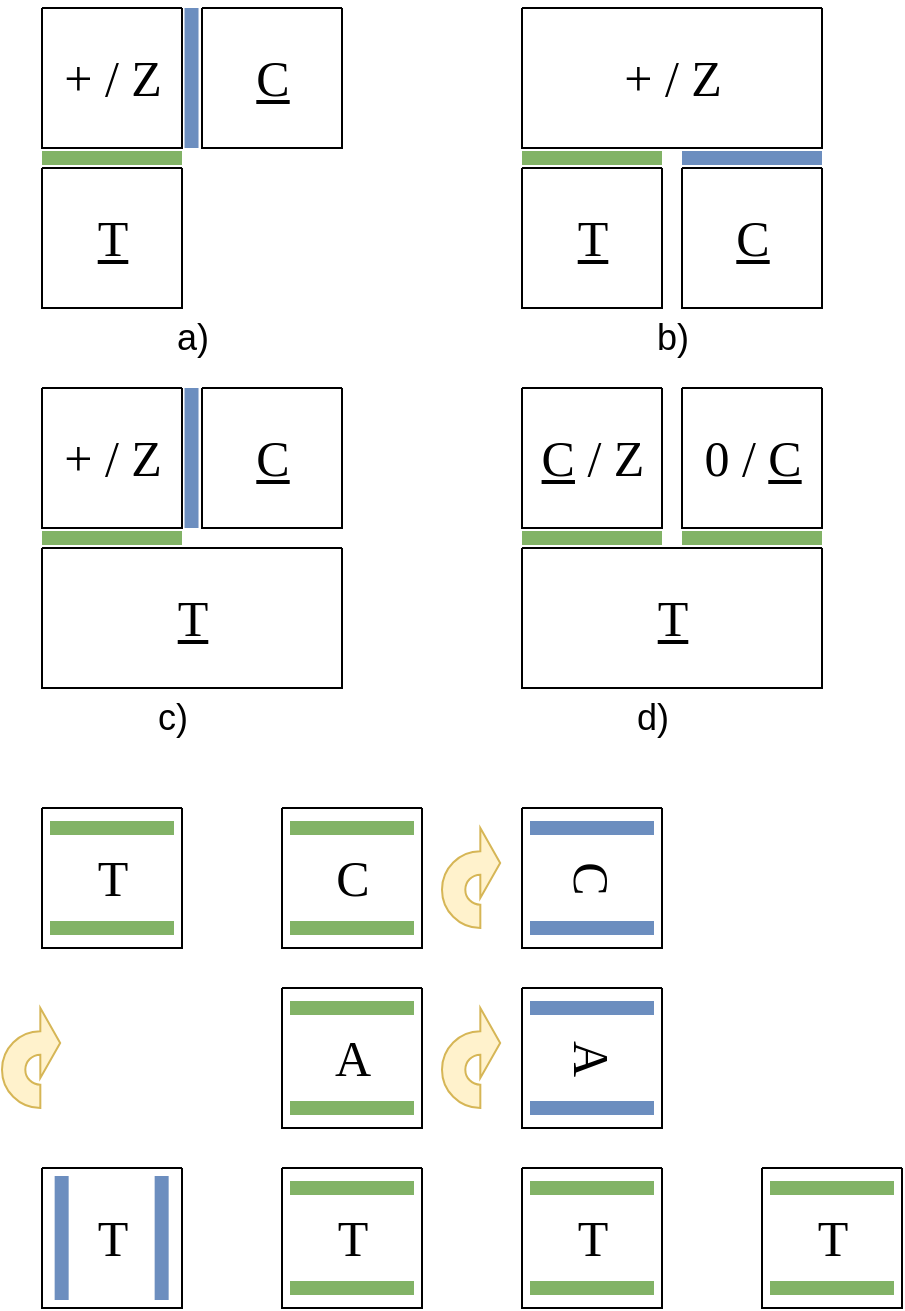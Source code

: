 <mxfile version="26.2.14">
  <diagram name="Page-1" id="nvPgF2uKXpndHgitnm1l">
    <mxGraphModel dx="689" dy="369" grid="1" gridSize="10" guides="1" tooltips="1" connect="1" arrows="1" fold="1" page="1" pageScale="1" pageWidth="827" pageHeight="1169" math="0" shadow="0">
      <root>
        <mxCell id="0" />
        <mxCell id="1" parent="0" />
        <mxCell id="quCFVB519tc5CZQaFRDl-1" value="" style="swimlane;startSize=0;" parent="1" vertex="1">
          <mxGeometry x="80" y="80" width="70" height="70" as="geometry" />
        </mxCell>
        <mxCell id="quCFVB519tc5CZQaFRDl-27" value="&lt;font&gt;+ / Z&lt;/font&gt;" style="text;html=1;align=center;verticalAlign=middle;resizable=0;points=[];autosize=1;strokeColor=none;fillColor=none;fontSize=25;fontFamily=Garamond;" parent="quCFVB519tc5CZQaFRDl-1" vertex="1">
          <mxGeometry y="15" width="70" height="40" as="geometry" />
        </mxCell>
        <mxCell id="quCFVB519tc5CZQaFRDl-5" value="" style="swimlane;startSize=0;" parent="1" vertex="1">
          <mxGeometry x="160" y="80" width="70" height="70" as="geometry" />
        </mxCell>
        <mxCell id="quCFVB519tc5CZQaFRDl-28" value="&lt;u&gt;&lt;font&gt;C&lt;/font&gt;&lt;/u&gt;" style="text;html=1;align=center;verticalAlign=middle;resizable=0;points=[];autosize=1;strokeColor=none;fillColor=none;fontSize=25;fontFamily=Garamond;" parent="quCFVB519tc5CZQaFRDl-5" vertex="1">
          <mxGeometry x="15" y="15" width="40" height="40" as="geometry" />
        </mxCell>
        <mxCell id="quCFVB519tc5CZQaFRDl-6" value="" style="swimlane;startSize=0;" parent="1" vertex="1">
          <mxGeometry x="80" y="160" width="70" height="70" as="geometry">
            <mxRectangle x="80" y="160" width="50" height="40" as="alternateBounds" />
          </mxGeometry>
        </mxCell>
        <mxCell id="quCFVB519tc5CZQaFRDl-29" value="&lt;u&gt;&lt;font&gt;T&lt;/font&gt;&lt;/u&gt;" style="text;html=1;align=center;verticalAlign=middle;resizable=0;points=[];autosize=1;strokeColor=none;fillColor=none;fontSize=25;fontFamily=Garamond;" parent="quCFVB519tc5CZQaFRDl-6" vertex="1">
          <mxGeometry x="15" y="15" width="40" height="40" as="geometry" />
        </mxCell>
        <mxCell id="quCFVB519tc5CZQaFRDl-7" value="" style="swimlane;startSize=0;" parent="1" vertex="1">
          <mxGeometry x="320" y="80" width="150" height="70" as="geometry" />
        </mxCell>
        <mxCell id="quCFVB519tc5CZQaFRDl-30" value="&lt;font&gt;+ / Z&lt;/font&gt;" style="text;html=1;align=center;verticalAlign=middle;resizable=0;points=[];autosize=1;strokeColor=none;fillColor=none;fontSize=25;fontFamily=Garamond;" parent="quCFVB519tc5CZQaFRDl-7" vertex="1">
          <mxGeometry x="40" y="15" width="70" height="40" as="geometry" />
        </mxCell>
        <mxCell id="quCFVB519tc5CZQaFRDl-8" value="" style="swimlane;startSize=0;" parent="1" vertex="1">
          <mxGeometry x="320" y="160" width="70" height="70" as="geometry" />
        </mxCell>
        <mxCell id="quCFVB519tc5CZQaFRDl-32" value="&lt;u&gt;&lt;font&gt;T&lt;/font&gt;&lt;/u&gt;" style="text;html=1;align=center;verticalAlign=middle;resizable=0;points=[];autosize=1;strokeColor=none;fillColor=none;fontSize=25;fontFamily=Garamond;" parent="quCFVB519tc5CZQaFRDl-8" vertex="1">
          <mxGeometry x="15" y="15" width="40" height="40" as="geometry" />
        </mxCell>
        <mxCell id="quCFVB519tc5CZQaFRDl-9" value="" style="swimlane;startSize=0;" parent="1" vertex="1">
          <mxGeometry x="400" y="160" width="70" height="70" as="geometry" />
        </mxCell>
        <mxCell id="quCFVB519tc5CZQaFRDl-31" value="&lt;u&gt;&lt;font&gt;C&lt;/font&gt;&lt;/u&gt;" style="text;html=1;align=center;verticalAlign=middle;resizable=0;points=[];autosize=1;strokeColor=none;fillColor=none;fontSize=25;fontFamily=Garamond;" parent="quCFVB519tc5CZQaFRDl-9" vertex="1">
          <mxGeometry x="15" y="15" width="40" height="40" as="geometry" />
        </mxCell>
        <mxCell id="quCFVB519tc5CZQaFRDl-12" value="" style="swimlane;startSize=0;" parent="1" vertex="1">
          <mxGeometry x="80" y="350" width="150" height="70" as="geometry" />
        </mxCell>
        <mxCell id="quCFVB519tc5CZQaFRDl-35" value="&lt;u&gt;&lt;font&gt;T&lt;/font&gt;&lt;/u&gt;" style="text;html=1;align=center;verticalAlign=middle;resizable=0;points=[];autosize=1;strokeColor=none;fillColor=none;fontSize=25;fontFamily=Garamond;" parent="quCFVB519tc5CZQaFRDl-12" vertex="1">
          <mxGeometry x="55" y="15" width="40" height="40" as="geometry" />
        </mxCell>
        <mxCell id="quCFVB519tc5CZQaFRDl-13" value="" style="swimlane;startSize=0;" parent="1" vertex="1">
          <mxGeometry x="80" y="270" width="70" height="70" as="geometry" />
        </mxCell>
        <mxCell id="quCFVB519tc5CZQaFRDl-33" value="&lt;font&gt;+ / Z&lt;/font&gt;" style="text;html=1;align=center;verticalAlign=middle;resizable=0;points=[];autosize=1;strokeColor=none;fillColor=none;fontSize=25;fontFamily=Garamond;" parent="quCFVB519tc5CZQaFRDl-13" vertex="1">
          <mxGeometry y="15" width="70" height="40" as="geometry" />
        </mxCell>
        <mxCell id="quCFVB519tc5CZQaFRDl-14" value="" style="swimlane;startSize=0;" parent="1" vertex="1">
          <mxGeometry x="160" y="270" width="70" height="70" as="geometry" />
        </mxCell>
        <mxCell id="quCFVB519tc5CZQaFRDl-34" value="&lt;u&gt;&lt;font&gt;C&lt;/font&gt;&lt;/u&gt;" style="text;html=1;align=center;verticalAlign=middle;resizable=0;points=[];autosize=1;strokeColor=none;fillColor=none;fontSize=25;fontFamily=Garamond;" parent="quCFVB519tc5CZQaFRDl-14" vertex="1">
          <mxGeometry x="15" y="15" width="40" height="40" as="geometry" />
        </mxCell>
        <mxCell id="quCFVB519tc5CZQaFRDl-15" value="" style="swimlane;startSize=0;" parent="1" vertex="1">
          <mxGeometry x="320" y="350" width="150" height="70" as="geometry" />
        </mxCell>
        <mxCell id="quCFVB519tc5CZQaFRDl-39" value="&lt;u&gt;&lt;font&gt;T&lt;/font&gt;&lt;/u&gt;" style="text;html=1;align=center;verticalAlign=middle;resizable=0;points=[];autosize=1;strokeColor=none;fillColor=none;fontSize=25;fontFamily=Garamond;" parent="quCFVB519tc5CZQaFRDl-15" vertex="1">
          <mxGeometry x="55" y="15" width="40" height="40" as="geometry" />
        </mxCell>
        <mxCell id="quCFVB519tc5CZQaFRDl-16" value="" style="swimlane;startSize=0;" parent="1" vertex="1">
          <mxGeometry x="320" y="270" width="70" height="70" as="geometry" />
        </mxCell>
        <mxCell id="quCFVB519tc5CZQaFRDl-36" value="&lt;u&gt;C&lt;/u&gt; / Z" style="text;html=1;align=center;verticalAlign=middle;resizable=0;points=[];autosize=1;strokeColor=none;fillColor=none;fontSize=25;fontFamily=Garamond;" parent="quCFVB519tc5CZQaFRDl-16" vertex="1">
          <mxGeometry y="15" width="70" height="40" as="geometry" />
        </mxCell>
        <mxCell id="quCFVB519tc5CZQaFRDl-17" value="" style="swimlane;startSize=0;" parent="1" vertex="1">
          <mxGeometry x="400" y="270" width="70" height="70" as="geometry" />
        </mxCell>
        <mxCell id="quCFVB519tc5CZQaFRDl-37" value="0 / &lt;u&gt;C&lt;/u&gt;" style="text;html=1;align=center;verticalAlign=middle;resizable=0;points=[];autosize=1;strokeColor=none;fillColor=none;fontSize=25;fontFamily=Garamond;" parent="quCFVB519tc5CZQaFRDl-17" vertex="1">
          <mxGeometry y="15" width="70" height="40" as="geometry" />
        </mxCell>
        <mxCell id="quCFVB519tc5CZQaFRDl-19" value="" style="endArrow=none;html=1;rounded=0;strokeWidth=7;fillColor=#d5e8d4;strokeColor=#82b366;" parent="1" edge="1">
          <mxGeometry width="50" height="50" relative="1" as="geometry">
            <mxPoint x="80" y="155" as="sourcePoint" />
            <mxPoint x="150" y="155" as="targetPoint" />
          </mxGeometry>
        </mxCell>
        <mxCell id="quCFVB519tc5CZQaFRDl-20" value="" style="endArrow=none;html=1;rounded=0;strokeWidth=7;fillColor=#dae8fc;strokeColor=#6c8ebf;" parent="1" edge="1">
          <mxGeometry width="50" height="50" relative="1" as="geometry">
            <mxPoint x="154.76" y="80" as="sourcePoint" />
            <mxPoint x="154.76" y="150" as="targetPoint" />
          </mxGeometry>
        </mxCell>
        <mxCell id="quCFVB519tc5CZQaFRDl-21" value="" style="endArrow=none;html=1;rounded=0;strokeWidth=7;fillColor=#d5e8d4;strokeColor=#82b366;" parent="1" edge="1">
          <mxGeometry width="50" height="50" relative="1" as="geometry">
            <mxPoint x="320" y="155" as="sourcePoint" />
            <mxPoint x="390" y="155" as="targetPoint" />
          </mxGeometry>
        </mxCell>
        <mxCell id="quCFVB519tc5CZQaFRDl-22" value="" style="endArrow=none;html=1;rounded=0;strokeWidth=7;fillColor=#dae8fc;strokeColor=#6c8ebf;" parent="1" edge="1">
          <mxGeometry width="50" height="50" relative="1" as="geometry">
            <mxPoint x="400" y="155" as="sourcePoint" />
            <mxPoint x="470" y="155" as="targetPoint" />
          </mxGeometry>
        </mxCell>
        <mxCell id="quCFVB519tc5CZQaFRDl-23" value="" style="endArrow=none;html=1;rounded=0;strokeWidth=7;fillColor=#d5e8d4;strokeColor=#82b366;" parent="1" edge="1">
          <mxGeometry width="50" height="50" relative="1" as="geometry">
            <mxPoint x="80" y="345" as="sourcePoint" />
            <mxPoint x="150" y="345" as="targetPoint" />
          </mxGeometry>
        </mxCell>
        <mxCell id="quCFVB519tc5CZQaFRDl-24" value="" style="endArrow=none;html=1;rounded=0;strokeWidth=7;fillColor=#dae8fc;strokeColor=#6c8ebf;" parent="1" edge="1">
          <mxGeometry width="50" height="50" relative="1" as="geometry">
            <mxPoint x="154.76" y="270" as="sourcePoint" />
            <mxPoint x="154.76" y="340" as="targetPoint" />
          </mxGeometry>
        </mxCell>
        <mxCell id="quCFVB519tc5CZQaFRDl-25" value="" style="endArrow=none;html=1;rounded=0;strokeWidth=7;fillColor=#d5e8d4;strokeColor=#82b366;" parent="1" edge="1">
          <mxGeometry width="50" height="50" relative="1" as="geometry">
            <mxPoint x="320" y="345" as="sourcePoint" />
            <mxPoint x="390" y="345" as="targetPoint" />
          </mxGeometry>
        </mxCell>
        <mxCell id="quCFVB519tc5CZQaFRDl-26" value="" style="endArrow=none;html=1;rounded=0;strokeWidth=7;fillColor=#d5e8d4;strokeColor=#82b366;" parent="1" edge="1">
          <mxGeometry width="50" height="50" relative="1" as="geometry">
            <mxPoint x="400" y="345" as="sourcePoint" />
            <mxPoint x="470" y="345" as="targetPoint" />
          </mxGeometry>
        </mxCell>
        <mxCell id="quCFVB519tc5CZQaFRDl-40" value="a)" style="text;html=1;align=center;verticalAlign=middle;resizable=0;points=[];autosize=1;strokeColor=none;fillColor=none;fontSize=18;" parent="1" vertex="1">
          <mxGeometry x="135" y="225" width="40" height="40" as="geometry" />
        </mxCell>
        <mxCell id="quCFVB519tc5CZQaFRDl-41" value="b)" style="text;html=1;align=center;verticalAlign=middle;resizable=0;points=[];autosize=1;strokeColor=none;fillColor=none;fontSize=18;" parent="1" vertex="1">
          <mxGeometry x="375" y="225" width="40" height="40" as="geometry" />
        </mxCell>
        <mxCell id="quCFVB519tc5CZQaFRDl-42" value="c)" style="text;html=1;align=center;verticalAlign=middle;resizable=0;points=[];autosize=1;strokeColor=none;fillColor=none;fontSize=18;" parent="1" vertex="1">
          <mxGeometry x="125" y="415" width="40" height="40" as="geometry" />
        </mxCell>
        <mxCell id="quCFVB519tc5CZQaFRDl-43" value="d)" style="text;html=1;align=center;verticalAlign=middle;resizable=0;points=[];autosize=1;strokeColor=none;fillColor=none;fontSize=18;" parent="1" vertex="1">
          <mxGeometry x="365" y="415" width="40" height="40" as="geometry" />
        </mxCell>
        <mxCell id="Zl_guKD1lhq5TGo22soF-3" value="" style="swimlane;startSize=0;" vertex="1" parent="1">
          <mxGeometry x="80" y="480" width="70" height="70" as="geometry" />
        </mxCell>
        <mxCell id="Zl_guKD1lhq5TGo22soF-4" value="T" style="text;html=1;align=center;verticalAlign=middle;resizable=0;points=[];autosize=1;strokeColor=none;fillColor=none;fontSize=25;fontFamily=Garamond;" vertex="1" parent="Zl_guKD1lhq5TGo22soF-3">
          <mxGeometry x="15" y="15" width="40" height="40" as="geometry" />
        </mxCell>
        <mxCell id="Zl_guKD1lhq5TGo22soF-5" value="" style="endArrow=none;html=1;rounded=0;strokeWidth=7;fillColor=#d5e8d4;strokeColor=#82b366;" edge="1" parent="Zl_guKD1lhq5TGo22soF-3">
          <mxGeometry width="50" height="50" relative="1" as="geometry">
            <mxPoint x="4" y="10" as="sourcePoint" />
            <mxPoint x="66" y="10" as="targetPoint" />
          </mxGeometry>
        </mxCell>
        <mxCell id="Zl_guKD1lhq5TGo22soF-6" value="" style="endArrow=none;html=1;rounded=0;strokeWidth=7;fillColor=#d5e8d4;strokeColor=#82b366;" edge="1" parent="Zl_guKD1lhq5TGo22soF-3">
          <mxGeometry width="50" height="50" relative="1" as="geometry">
            <mxPoint x="4" y="60" as="sourcePoint" />
            <mxPoint x="66" y="60" as="targetPoint" />
          </mxGeometry>
        </mxCell>
        <mxCell id="Zl_guKD1lhq5TGo22soF-18" value="" style="swimlane;startSize=0;" vertex="1" parent="1">
          <mxGeometry x="80" y="660" width="70" height="70" as="geometry" />
        </mxCell>
        <mxCell id="Zl_guKD1lhq5TGo22soF-10" value="" style="endArrow=none;html=1;rounded=0;strokeWidth=7;fillColor=#dae8fc;strokeColor=#6c8ebf;" edge="1" parent="Zl_guKD1lhq5TGo22soF-18">
          <mxGeometry width="50" height="50" relative="1" as="geometry">
            <mxPoint x="9.83" y="4" as="sourcePoint" />
            <mxPoint x="9.83" y="66" as="targetPoint" />
          </mxGeometry>
        </mxCell>
        <mxCell id="Zl_guKD1lhq5TGo22soF-9" value="" style="endArrow=none;html=1;rounded=0;strokeWidth=7;fillColor=#dae8fc;strokeColor=#6c8ebf;" edge="1" parent="Zl_guKD1lhq5TGo22soF-18">
          <mxGeometry width="50" height="50" relative="1" as="geometry">
            <mxPoint x="59.83" y="4" as="sourcePoint" />
            <mxPoint x="59.83" y="66" as="targetPoint" />
          </mxGeometry>
        </mxCell>
        <mxCell id="Zl_guKD1lhq5TGo22soF-11" value="&lt;font&gt;T&lt;/font&gt;" style="text;html=1;align=center;verticalAlign=middle;resizable=0;points=[];autosize=1;strokeColor=none;fillColor=none;fontSize=25;fontFamily=Garamond;" vertex="1" parent="Zl_guKD1lhq5TGo22soF-18">
          <mxGeometry x="14.83" y="15" width="40" height="40" as="geometry" />
        </mxCell>
        <mxCell id="Zl_guKD1lhq5TGo22soF-24" value="" style="html=1;shadow=0;dashed=0;align=center;verticalAlign=middle;shape=mxgraph.arrows2.uTurnArrow;dy=5.83;arrowHead=35;dx2=9.92;fillColor=#fff2cc;strokeColor=#d6b656;movable=1;resizable=1;rotatable=1;deletable=1;editable=1;locked=0;connectable=1;" vertex="1" parent="1">
          <mxGeometry x="60" y="580" width="15" height="50" as="geometry" />
        </mxCell>
        <mxCell id="Zl_guKD1lhq5TGo22soF-27" value="" style="swimlane;startSize=0;" vertex="1" parent="1">
          <mxGeometry x="200" y="480" width="70" height="70" as="geometry" />
        </mxCell>
        <mxCell id="Zl_guKD1lhq5TGo22soF-28" value="&lt;font&gt;C&lt;/font&gt;" style="text;html=1;align=center;verticalAlign=middle;resizable=0;points=[];autosize=1;strokeColor=none;fillColor=none;fontSize=25;fontFamily=Garamond;" vertex="1" parent="Zl_guKD1lhq5TGo22soF-27">
          <mxGeometry x="15" y="15" width="40" height="40" as="geometry" />
        </mxCell>
        <mxCell id="Zl_guKD1lhq5TGo22soF-29" value="" style="endArrow=none;html=1;rounded=0;strokeWidth=7;fillColor=#d5e8d4;strokeColor=#82b366;" edge="1" parent="Zl_guKD1lhq5TGo22soF-27">
          <mxGeometry width="50" height="50" relative="1" as="geometry">
            <mxPoint x="4" y="10" as="sourcePoint" />
            <mxPoint x="66" y="10" as="targetPoint" />
          </mxGeometry>
        </mxCell>
        <mxCell id="Zl_guKD1lhq5TGo22soF-30" value="" style="endArrow=none;html=1;rounded=0;strokeWidth=7;fillColor=#d5e8d4;strokeColor=#82b366;" edge="1" parent="Zl_guKD1lhq5TGo22soF-27">
          <mxGeometry width="50" height="50" relative="1" as="geometry">
            <mxPoint x="4" y="60" as="sourcePoint" />
            <mxPoint x="66" y="60" as="targetPoint" />
          </mxGeometry>
        </mxCell>
        <mxCell id="Zl_guKD1lhq5TGo22soF-35" value="" style="swimlane;startSize=0;" vertex="1" parent="1">
          <mxGeometry x="200" y="660" width="70" height="70" as="geometry" />
        </mxCell>
        <mxCell id="Zl_guKD1lhq5TGo22soF-36" value="T" style="text;html=1;align=center;verticalAlign=middle;resizable=0;points=[];autosize=1;strokeColor=none;fillColor=none;fontSize=25;fontFamily=Garamond;" vertex="1" parent="Zl_guKD1lhq5TGo22soF-35">
          <mxGeometry x="15" y="15" width="40" height="40" as="geometry" />
        </mxCell>
        <mxCell id="Zl_guKD1lhq5TGo22soF-37" value="" style="endArrow=none;html=1;rounded=0;strokeWidth=7;fillColor=#d5e8d4;strokeColor=#82b366;" edge="1" parent="Zl_guKD1lhq5TGo22soF-35">
          <mxGeometry width="50" height="50" relative="1" as="geometry">
            <mxPoint x="4" y="10" as="sourcePoint" />
            <mxPoint x="66" y="10" as="targetPoint" />
          </mxGeometry>
        </mxCell>
        <mxCell id="Zl_guKD1lhq5TGo22soF-38" value="" style="endArrow=none;html=1;rounded=0;strokeWidth=7;fillColor=#d5e8d4;strokeColor=#82b366;" edge="1" parent="Zl_guKD1lhq5TGo22soF-35">
          <mxGeometry width="50" height="50" relative="1" as="geometry">
            <mxPoint x="4" y="60" as="sourcePoint" />
            <mxPoint x="66" y="60" as="targetPoint" />
          </mxGeometry>
        </mxCell>
        <mxCell id="Zl_guKD1lhq5TGo22soF-39" value="" style="html=1;shadow=0;dashed=0;align=center;verticalAlign=middle;shape=mxgraph.arrows2.uTurnArrow;dy=5.83;arrowHead=35;dx2=9.92;fillColor=#fff2cc;strokeColor=#d6b656;movable=1;resizable=1;rotatable=1;deletable=1;editable=1;locked=0;connectable=1;" vertex="1" parent="1">
          <mxGeometry x="280" y="490" width="15" height="50" as="geometry" />
        </mxCell>
        <mxCell id="Zl_guKD1lhq5TGo22soF-45" value="" style="swimlane;startSize=0;" vertex="1" parent="1">
          <mxGeometry x="320" y="480" width="70" height="70" as="geometry" />
        </mxCell>
        <mxCell id="Zl_guKD1lhq5TGo22soF-46" value="&lt;font&gt;C&lt;/font&gt;" style="text;html=1;align=center;verticalAlign=middle;resizable=0;points=[];autosize=1;strokeColor=none;fillColor=none;fontSize=25;fontFamily=Garamond;rotation=90;" vertex="1" parent="Zl_guKD1lhq5TGo22soF-45">
          <mxGeometry x="15" y="15" width="40" height="40" as="geometry" />
        </mxCell>
        <mxCell id="Zl_guKD1lhq5TGo22soF-47" value="" style="endArrow=none;html=1;rounded=0;strokeWidth=7;fillColor=#dae8fc;strokeColor=#6c8ebf;" edge="1" parent="Zl_guKD1lhq5TGo22soF-45">
          <mxGeometry width="50" height="50" relative="1" as="geometry">
            <mxPoint x="4" y="10" as="sourcePoint" />
            <mxPoint x="66" y="10" as="targetPoint" />
          </mxGeometry>
        </mxCell>
        <mxCell id="Zl_guKD1lhq5TGo22soF-48" value="" style="endArrow=none;html=1;rounded=0;strokeWidth=7;fillColor=#dae8fc;strokeColor=#6c8ebf;" edge="1" parent="Zl_guKD1lhq5TGo22soF-45">
          <mxGeometry width="50" height="50" relative="1" as="geometry">
            <mxPoint x="4" y="60" as="sourcePoint" />
            <mxPoint x="66" y="60" as="targetPoint" />
          </mxGeometry>
        </mxCell>
        <mxCell id="Zl_guKD1lhq5TGo22soF-49" value="" style="swimlane;startSize=0;" vertex="1" parent="1">
          <mxGeometry x="200" y="570" width="70" height="70" as="geometry" />
        </mxCell>
        <mxCell id="Zl_guKD1lhq5TGo22soF-50" value="A" style="text;html=1;align=center;verticalAlign=middle;resizable=0;points=[];autosize=1;strokeColor=none;fillColor=none;fontSize=25;fontFamily=Garamond;" vertex="1" parent="Zl_guKD1lhq5TGo22soF-49">
          <mxGeometry x="15" y="15" width="40" height="40" as="geometry" />
        </mxCell>
        <mxCell id="Zl_guKD1lhq5TGo22soF-51" value="" style="endArrow=none;html=1;rounded=0;strokeWidth=7;fillColor=#d5e8d4;strokeColor=#82b366;" edge="1" parent="Zl_guKD1lhq5TGo22soF-49">
          <mxGeometry width="50" height="50" relative="1" as="geometry">
            <mxPoint x="4" y="10" as="sourcePoint" />
            <mxPoint x="66" y="10" as="targetPoint" />
          </mxGeometry>
        </mxCell>
        <mxCell id="Zl_guKD1lhq5TGo22soF-52" value="" style="endArrow=none;html=1;rounded=0;strokeWidth=7;fillColor=#d5e8d4;strokeColor=#82b366;" edge="1" parent="Zl_guKD1lhq5TGo22soF-49">
          <mxGeometry width="50" height="50" relative="1" as="geometry">
            <mxPoint x="4" y="60" as="sourcePoint" />
            <mxPoint x="66" y="60" as="targetPoint" />
          </mxGeometry>
        </mxCell>
        <mxCell id="Zl_guKD1lhq5TGo22soF-53" value="" style="html=1;shadow=0;dashed=0;align=center;verticalAlign=middle;shape=mxgraph.arrows2.uTurnArrow;dy=5.83;arrowHead=35;dx2=9.92;fillColor=#fff2cc;strokeColor=#d6b656;movable=1;resizable=1;rotatable=1;deletable=1;editable=1;locked=0;connectable=1;" vertex="1" parent="1">
          <mxGeometry x="280" y="580" width="15" height="50" as="geometry" />
        </mxCell>
        <mxCell id="Zl_guKD1lhq5TGo22soF-54" value="" style="swimlane;startSize=0;" vertex="1" parent="1">
          <mxGeometry x="320" y="570" width="70" height="70" as="geometry" />
        </mxCell>
        <mxCell id="Zl_guKD1lhq5TGo22soF-55" value="A" style="text;html=1;align=center;verticalAlign=middle;resizable=0;points=[];autosize=1;strokeColor=none;fillColor=none;fontSize=25;fontFamily=Garamond;rotation=90;" vertex="1" parent="Zl_guKD1lhq5TGo22soF-54">
          <mxGeometry x="15" y="15" width="40" height="40" as="geometry" />
        </mxCell>
        <mxCell id="Zl_guKD1lhq5TGo22soF-56" value="" style="endArrow=none;html=1;rounded=0;strokeWidth=7;fillColor=#dae8fc;strokeColor=#6c8ebf;" edge="1" parent="Zl_guKD1lhq5TGo22soF-54">
          <mxGeometry width="50" height="50" relative="1" as="geometry">
            <mxPoint x="4" y="10" as="sourcePoint" />
            <mxPoint x="66" y="10" as="targetPoint" />
          </mxGeometry>
        </mxCell>
        <mxCell id="Zl_guKD1lhq5TGo22soF-57" value="" style="endArrow=none;html=1;rounded=0;strokeWidth=7;fillColor=#dae8fc;strokeColor=#6c8ebf;" edge="1" parent="Zl_guKD1lhq5TGo22soF-54">
          <mxGeometry width="50" height="50" relative="1" as="geometry">
            <mxPoint x="4" y="60" as="sourcePoint" />
            <mxPoint x="66" y="60" as="targetPoint" />
          </mxGeometry>
        </mxCell>
        <mxCell id="Zl_guKD1lhq5TGo22soF-58" value="" style="swimlane;startSize=0;" vertex="1" parent="1">
          <mxGeometry x="320" y="660" width="70" height="70" as="geometry" />
        </mxCell>
        <mxCell id="Zl_guKD1lhq5TGo22soF-59" value="T" style="text;html=1;align=center;verticalAlign=middle;resizable=0;points=[];autosize=1;strokeColor=none;fillColor=none;fontSize=25;fontFamily=Garamond;" vertex="1" parent="Zl_guKD1lhq5TGo22soF-58">
          <mxGeometry x="15" y="15" width="40" height="40" as="geometry" />
        </mxCell>
        <mxCell id="Zl_guKD1lhq5TGo22soF-60" value="" style="endArrow=none;html=1;rounded=0;strokeWidth=7;fillColor=#d5e8d4;strokeColor=#82b366;" edge="1" parent="Zl_guKD1lhq5TGo22soF-58">
          <mxGeometry width="50" height="50" relative="1" as="geometry">
            <mxPoint x="4" y="10" as="sourcePoint" />
            <mxPoint x="66" y="10" as="targetPoint" />
          </mxGeometry>
        </mxCell>
        <mxCell id="Zl_guKD1lhq5TGo22soF-61" value="" style="endArrow=none;html=1;rounded=0;strokeWidth=7;fillColor=#d5e8d4;strokeColor=#82b366;" edge="1" parent="Zl_guKD1lhq5TGo22soF-58">
          <mxGeometry width="50" height="50" relative="1" as="geometry">
            <mxPoint x="4" y="60" as="sourcePoint" />
            <mxPoint x="66" y="60" as="targetPoint" />
          </mxGeometry>
        </mxCell>
        <mxCell id="Zl_guKD1lhq5TGo22soF-62" value="" style="swimlane;startSize=0;" vertex="1" parent="1">
          <mxGeometry x="440" y="660" width="70" height="70" as="geometry" />
        </mxCell>
        <mxCell id="Zl_guKD1lhq5TGo22soF-63" value="T" style="text;html=1;align=center;verticalAlign=middle;resizable=0;points=[];autosize=1;strokeColor=none;fillColor=none;fontSize=25;fontFamily=Garamond;" vertex="1" parent="Zl_guKD1lhq5TGo22soF-62">
          <mxGeometry x="15" y="15" width="40" height="40" as="geometry" />
        </mxCell>
        <mxCell id="Zl_guKD1lhq5TGo22soF-64" value="" style="endArrow=none;html=1;rounded=0;strokeWidth=7;fillColor=#d5e8d4;strokeColor=#82b366;" edge="1" parent="Zl_guKD1lhq5TGo22soF-62">
          <mxGeometry width="50" height="50" relative="1" as="geometry">
            <mxPoint x="4" y="10" as="sourcePoint" />
            <mxPoint x="66" y="10" as="targetPoint" />
          </mxGeometry>
        </mxCell>
        <mxCell id="Zl_guKD1lhq5TGo22soF-65" value="" style="endArrow=none;html=1;rounded=0;strokeWidth=7;fillColor=#d5e8d4;strokeColor=#82b366;" edge="1" parent="Zl_guKD1lhq5TGo22soF-62">
          <mxGeometry width="50" height="50" relative="1" as="geometry">
            <mxPoint x="4" y="60" as="sourcePoint" />
            <mxPoint x="66" y="60" as="targetPoint" />
          </mxGeometry>
        </mxCell>
      </root>
    </mxGraphModel>
  </diagram>
</mxfile>
